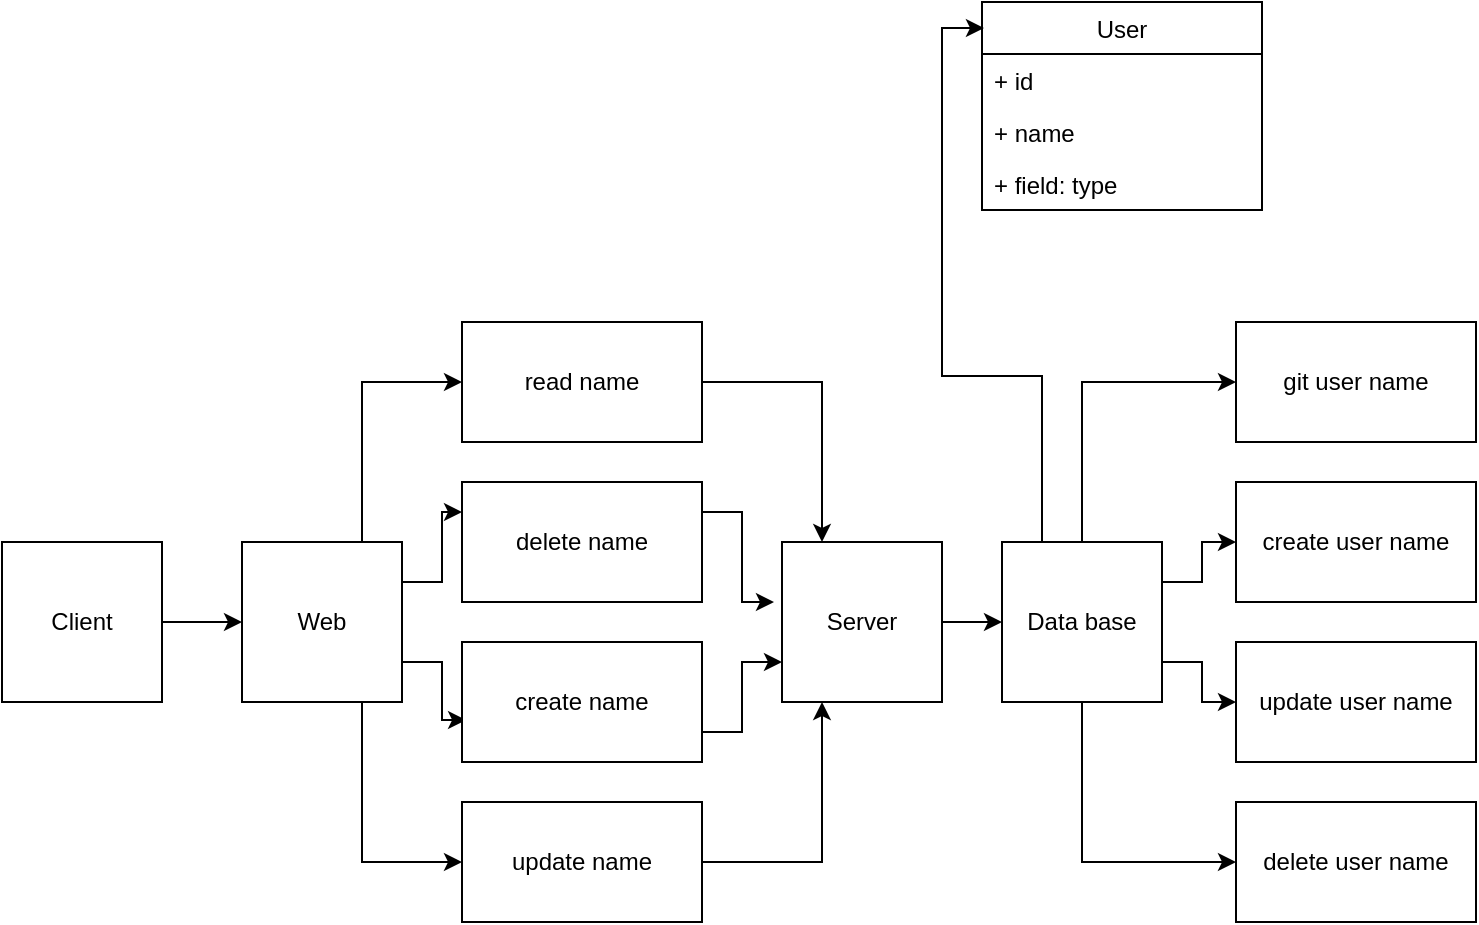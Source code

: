 <mxfile version="13.0.3" type="device"><diagram id="0dLVUL4eUdSMtLAw_XMA" name="Page-1"><mxGraphModel dx="852" dy="1663" grid="1" gridSize="10" guides="1" tooltips="1" connect="1" arrows="1" fold="1" page="1" pageScale="1" pageWidth="827" pageHeight="1169" math="0" shadow="0"><root><mxCell id="0"/><mxCell id="1" parent="0"/><mxCell id="fL8xWBTlwqUdCtrNwmWO-37" style="edgeStyle=orthogonalEdgeStyle;rounded=0;orthogonalLoop=1;jettySize=auto;html=1;exitX=1;exitY=0.5;exitDx=0;exitDy=0;entryX=0;entryY=0.5;entryDx=0;entryDy=0;" parent="1" source="fL8xWBTlwqUdCtrNwmWO-1" target="fL8xWBTlwqUdCtrNwmWO-5" edge="1"><mxGeometry relative="1" as="geometry"/></mxCell><mxCell id="fL8xWBTlwqUdCtrNwmWO-1" value="Server" style="whiteSpace=wrap;html=1;aspect=fixed;" parent="1" vertex="1"><mxGeometry x="480" y="210" width="80" height="80" as="geometry"/></mxCell><mxCell id="fL8xWBTlwqUdCtrNwmWO-26" style="edgeStyle=orthogonalEdgeStyle;rounded=0;orthogonalLoop=1;jettySize=auto;html=1;exitX=1;exitY=0.5;exitDx=0;exitDy=0;entryX=0;entryY=0.5;entryDx=0;entryDy=0;" parent="1" source="fL8xWBTlwqUdCtrNwmWO-2" target="fL8xWBTlwqUdCtrNwmWO-3" edge="1"><mxGeometry relative="1" as="geometry"/></mxCell><mxCell id="fL8xWBTlwqUdCtrNwmWO-2" value="Client" style="whiteSpace=wrap;html=1;aspect=fixed;" parent="1" vertex="1"><mxGeometry x="90" y="210" width="80" height="80" as="geometry"/></mxCell><mxCell id="fL8xWBTlwqUdCtrNwmWO-28" style="edgeStyle=orthogonalEdgeStyle;rounded=0;orthogonalLoop=1;jettySize=auto;html=1;exitX=0.75;exitY=0;exitDx=0;exitDy=0;entryX=0;entryY=0.5;entryDx=0;entryDy=0;" parent="1" source="fL8xWBTlwqUdCtrNwmWO-3" target="fL8xWBTlwqUdCtrNwmWO-16" edge="1"><mxGeometry relative="1" as="geometry"/></mxCell><mxCell id="fL8xWBTlwqUdCtrNwmWO-29" style="edgeStyle=orthogonalEdgeStyle;rounded=0;orthogonalLoop=1;jettySize=auto;html=1;exitX=0.75;exitY=1;exitDx=0;exitDy=0;entryX=0;entryY=0.5;entryDx=0;entryDy=0;" parent="1" source="fL8xWBTlwqUdCtrNwmWO-3" target="fL8xWBTlwqUdCtrNwmWO-13" edge="1"><mxGeometry relative="1" as="geometry"/></mxCell><mxCell id="fL8xWBTlwqUdCtrNwmWO-30" style="edgeStyle=orthogonalEdgeStyle;rounded=0;orthogonalLoop=1;jettySize=auto;html=1;exitX=1;exitY=0.75;exitDx=0;exitDy=0;entryX=0.017;entryY=0.65;entryDx=0;entryDy=0;entryPerimeter=0;" parent="1" source="fL8xWBTlwqUdCtrNwmWO-3" target="fL8xWBTlwqUdCtrNwmWO-15" edge="1"><mxGeometry relative="1" as="geometry"/></mxCell><mxCell id="fL8xWBTlwqUdCtrNwmWO-32" style="edgeStyle=orthogonalEdgeStyle;rounded=0;orthogonalLoop=1;jettySize=auto;html=1;exitX=1;exitY=0.25;exitDx=0;exitDy=0;entryX=0;entryY=0.25;entryDx=0;entryDy=0;" parent="1" source="fL8xWBTlwqUdCtrNwmWO-3" target="fL8xWBTlwqUdCtrNwmWO-17" edge="1"><mxGeometry relative="1" as="geometry"/></mxCell><mxCell id="fL8xWBTlwqUdCtrNwmWO-3" value="Web" style="whiteSpace=wrap;html=1;aspect=fixed;" parent="1" vertex="1"><mxGeometry x="210" y="210" width="80" height="80" as="geometry"/></mxCell><mxCell id="fL8xWBTlwqUdCtrNwmWO-42" style="edgeStyle=orthogonalEdgeStyle;rounded=0;orthogonalLoop=1;jettySize=auto;html=1;exitX=0.5;exitY=0;exitDx=0;exitDy=0;entryX=0;entryY=0.5;entryDx=0;entryDy=0;" parent="1" source="fL8xWBTlwqUdCtrNwmWO-5" target="fL8xWBTlwqUdCtrNwmWO-39" edge="1"><mxGeometry relative="1" as="geometry"/></mxCell><mxCell id="fL8xWBTlwqUdCtrNwmWO-45" style="edgeStyle=orthogonalEdgeStyle;rounded=0;orthogonalLoop=1;jettySize=auto;html=1;exitX=0.5;exitY=1;exitDx=0;exitDy=0;entryX=0;entryY=0.5;entryDx=0;entryDy=0;" parent="1" source="fL8xWBTlwqUdCtrNwmWO-5" target="fL8xWBTlwqUdCtrNwmWO-41" edge="1"><mxGeometry relative="1" as="geometry"/></mxCell><mxCell id="fL8xWBTlwqUdCtrNwmWO-46" style="edgeStyle=orthogonalEdgeStyle;rounded=0;orthogonalLoop=1;jettySize=auto;html=1;exitX=1;exitY=0.75;exitDx=0;exitDy=0;entryX=0;entryY=0.5;entryDx=0;entryDy=0;" parent="1" source="fL8xWBTlwqUdCtrNwmWO-5" target="fL8xWBTlwqUdCtrNwmWO-40" edge="1"><mxGeometry relative="1" as="geometry"/></mxCell><mxCell id="fL8xWBTlwqUdCtrNwmWO-47" style="edgeStyle=orthogonalEdgeStyle;rounded=0;orthogonalLoop=1;jettySize=auto;html=1;exitX=1;exitY=0.25;exitDx=0;exitDy=0;entryX=0;entryY=0.5;entryDx=0;entryDy=0;" parent="1" source="fL8xWBTlwqUdCtrNwmWO-5" target="fL8xWBTlwqUdCtrNwmWO-38" edge="1"><mxGeometry relative="1" as="geometry"/></mxCell><mxCell id="jzfoNXWNkqBw6ozz9d-9-1" style="edgeStyle=orthogonalEdgeStyle;rounded=0;orthogonalLoop=1;jettySize=auto;html=1;exitX=0.25;exitY=0;exitDx=0;exitDy=0;entryX=0.007;entryY=0.125;entryDx=0;entryDy=0;entryPerimeter=0;" edge="1" parent="1" source="fL8xWBTlwqUdCtrNwmWO-5" target="fL8xWBTlwqUdCtrNwmWO-6"><mxGeometry relative="1" as="geometry"/></mxCell><mxCell id="fL8xWBTlwqUdCtrNwmWO-5" value="Data base" style="whiteSpace=wrap;html=1;aspect=fixed;" parent="1" vertex="1"><mxGeometry x="590" y="210" width="80" height="80" as="geometry"/></mxCell><mxCell id="fL8xWBTlwqUdCtrNwmWO-35" style="edgeStyle=orthogonalEdgeStyle;rounded=0;orthogonalLoop=1;jettySize=auto;html=1;exitX=1;exitY=0.5;exitDx=0;exitDy=0;entryX=0.25;entryY=1;entryDx=0;entryDy=0;" parent="1" source="fL8xWBTlwqUdCtrNwmWO-13" target="fL8xWBTlwqUdCtrNwmWO-1" edge="1"><mxGeometry relative="1" as="geometry"/></mxCell><mxCell id="fL8xWBTlwqUdCtrNwmWO-13" value="update name" style="rounded=0;whiteSpace=wrap;html=1;" parent="1" vertex="1"><mxGeometry x="320" y="340" width="120" height="60" as="geometry"/></mxCell><mxCell id="fL8xWBTlwqUdCtrNwmWO-33" style="edgeStyle=orthogonalEdgeStyle;rounded=0;orthogonalLoop=1;jettySize=auto;html=1;exitX=1;exitY=0.75;exitDx=0;exitDy=0;entryX=0;entryY=0.75;entryDx=0;entryDy=0;" parent="1" source="fL8xWBTlwqUdCtrNwmWO-15" target="fL8xWBTlwqUdCtrNwmWO-1" edge="1"><mxGeometry relative="1" as="geometry"/></mxCell><mxCell id="fL8xWBTlwqUdCtrNwmWO-15" value="create name" style="rounded=0;whiteSpace=wrap;html=1;" parent="1" vertex="1"><mxGeometry x="320" y="260" width="120" height="60" as="geometry"/></mxCell><mxCell id="fL8xWBTlwqUdCtrNwmWO-36" style="edgeStyle=orthogonalEdgeStyle;rounded=0;orthogonalLoop=1;jettySize=auto;html=1;exitX=1;exitY=0.5;exitDx=0;exitDy=0;entryX=0.25;entryY=0;entryDx=0;entryDy=0;" parent="1" source="fL8xWBTlwqUdCtrNwmWO-16" target="fL8xWBTlwqUdCtrNwmWO-1" edge="1"><mxGeometry relative="1" as="geometry"/></mxCell><mxCell id="fL8xWBTlwqUdCtrNwmWO-16" value="read name" style="rounded=0;whiteSpace=wrap;html=1;" parent="1" vertex="1"><mxGeometry x="320" y="100" width="120" height="60" as="geometry"/></mxCell><mxCell id="fL8xWBTlwqUdCtrNwmWO-34" style="edgeStyle=orthogonalEdgeStyle;rounded=0;orthogonalLoop=1;jettySize=auto;html=1;exitX=1;exitY=0.25;exitDx=0;exitDy=0;entryX=-0.05;entryY=0.375;entryDx=0;entryDy=0;entryPerimeter=0;" parent="1" source="fL8xWBTlwqUdCtrNwmWO-17" target="fL8xWBTlwqUdCtrNwmWO-1" edge="1"><mxGeometry relative="1" as="geometry"/></mxCell><mxCell id="fL8xWBTlwqUdCtrNwmWO-17" value="delete name" style="rounded=0;whiteSpace=wrap;html=1;" parent="1" vertex="1"><mxGeometry x="320" y="180" width="120" height="60" as="geometry"/></mxCell><mxCell id="fL8xWBTlwqUdCtrNwmWO-38" value="create user name" style="rounded=0;whiteSpace=wrap;html=1;" parent="1" vertex="1"><mxGeometry x="707" y="180" width="120" height="60" as="geometry"/></mxCell><mxCell id="fL8xWBTlwqUdCtrNwmWO-39" value="git user name" style="rounded=0;whiteSpace=wrap;html=1;" parent="1" vertex="1"><mxGeometry x="707" y="100" width="120" height="60" as="geometry"/></mxCell><mxCell id="fL8xWBTlwqUdCtrNwmWO-40" value="update user name" style="rounded=0;whiteSpace=wrap;html=1;" parent="1" vertex="1"><mxGeometry x="707" y="260" width="120" height="60" as="geometry"/></mxCell><mxCell id="fL8xWBTlwqUdCtrNwmWO-41" value="delete user name" style="rounded=0;whiteSpace=wrap;html=1;" parent="1" vertex="1"><mxGeometry x="707" y="340" width="120" height="60" as="geometry"/></mxCell><mxCell id="fL8xWBTlwqUdCtrNwmWO-6" value="User" style="swimlane;fontStyle=0;childLayout=stackLayout;horizontal=1;startSize=26;fillColor=none;horizontalStack=0;resizeParent=1;resizeParentMax=0;resizeLast=0;collapsible=1;marginBottom=0;" parent="1" vertex="1"><mxGeometry x="580" y="-60" width="140" height="104" as="geometry"/></mxCell><mxCell id="fL8xWBTlwqUdCtrNwmWO-7" value="+ id" style="text;strokeColor=none;fillColor=none;align=left;verticalAlign=top;spacingLeft=4;spacingRight=4;overflow=hidden;rotatable=0;points=[[0,0.5],[1,0.5]];portConstraint=eastwest;" parent="fL8xWBTlwqUdCtrNwmWO-6" vertex="1"><mxGeometry y="26" width="140" height="26" as="geometry"/></mxCell><mxCell id="fL8xWBTlwqUdCtrNwmWO-8" value="+ name" style="text;strokeColor=none;fillColor=none;align=left;verticalAlign=top;spacingLeft=4;spacingRight=4;overflow=hidden;rotatable=0;points=[[0,0.5],[1,0.5]];portConstraint=eastwest;" parent="fL8xWBTlwqUdCtrNwmWO-6" vertex="1"><mxGeometry y="52" width="140" height="26" as="geometry"/></mxCell><mxCell id="fL8xWBTlwqUdCtrNwmWO-9" value="+ field: type" style="text;strokeColor=none;fillColor=none;align=left;verticalAlign=top;spacingLeft=4;spacingRight=4;overflow=hidden;rotatable=0;points=[[0,0.5],[1,0.5]];portConstraint=eastwest;" parent="fL8xWBTlwqUdCtrNwmWO-6" vertex="1"><mxGeometry y="78" width="140" height="26" as="geometry"/></mxCell></root></mxGraphModel></diagram></mxfile>